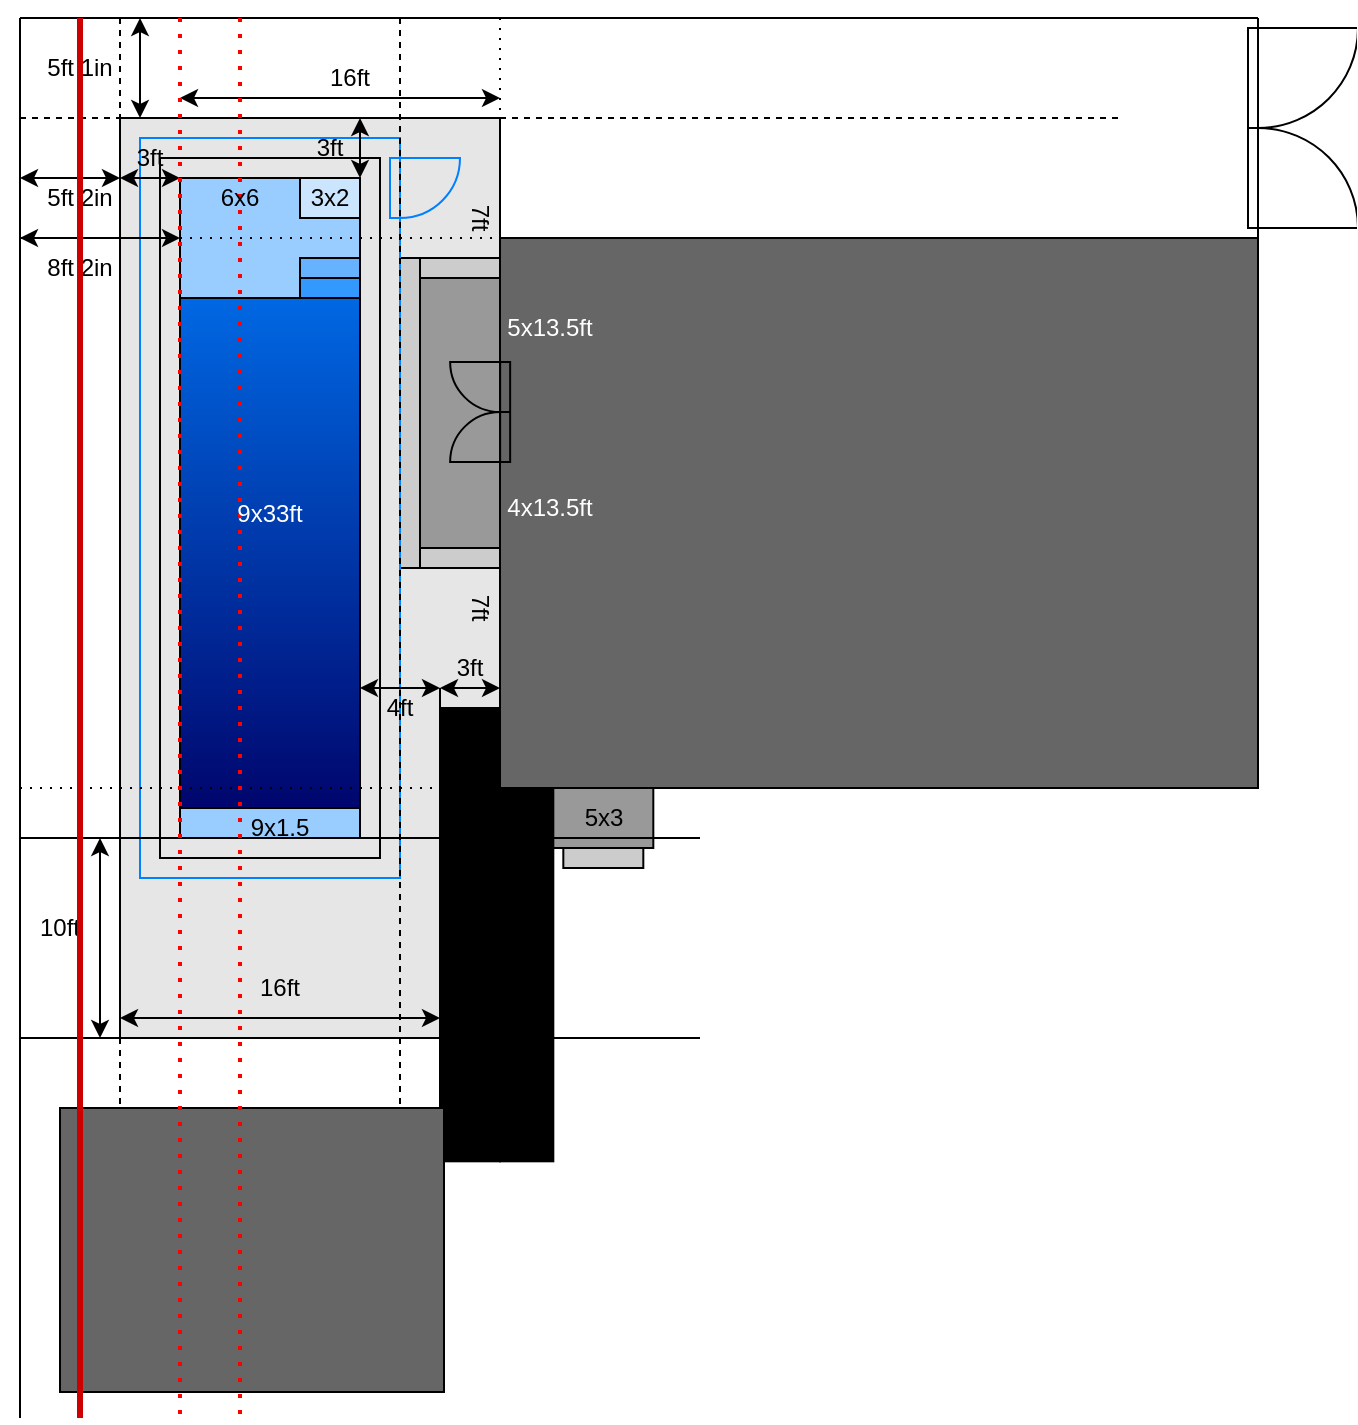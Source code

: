 <mxfile version="17.0.0" type="github">
  <diagram id="cYDBmVYOFc_14CTJ4Xyj" name="Page-1">
    <mxGraphModel dx="1245" dy="1432" grid="1" gridSize="10" guides="1" tooltips="1" connect="1" arrows="1" fold="1" page="1" pageScale="1" pageWidth="850" pageHeight="1100" math="0" shadow="0">
      <root>
        <mxCell id="0" />
        <mxCell id="1" parent="0" />
        <mxCell id="gaOuif3OEhAhwcFUhQUa-3" value="" style="rounded=0;whiteSpace=wrap;html=1;fillColor=#E6E6E6;" parent="1" vertex="1">
          <mxGeometry x="50" y="50" width="190" height="460" as="geometry" />
        </mxCell>
        <mxCell id="VT0sh7oXGwm4QYS-XGYe-3" value="" style="rounded=0;whiteSpace=wrap;html=1;fillColor=#CCCCCC;gradientColor=none;" vertex="1" parent="1">
          <mxGeometry x="190" y="120" width="10" height="155" as="geometry" />
        </mxCell>
        <mxCell id="jbpHn88a3uGicEXrHRVo-7" value="" style="verticalLabelPosition=bottom;html=1;verticalAlign=top;align=center;shape=mxgraph.floorplan.doorRight;aspect=fixed;fillColor=none;gradientColor=none;direction=north;strokeColor=#007FFF;" parent="1" vertex="1">
          <mxGeometry x="185" y="70" width="31.88" height="30" as="geometry" />
        </mxCell>
        <mxCell id="H_WPWcBrMyffaND-7lD4-2" value="" style="rounded=0;whiteSpace=wrap;html=1;fontColor=#FFFFFF;fillColor=none;gradientColor=none;strokeColor=#007FFF;" parent="1" vertex="1">
          <mxGeometry x="60" y="60" width="130" height="370" as="geometry" />
        </mxCell>
        <mxCell id="zBYr0LIhLVNMkPraqiSg-15" value="" style="rounded=0;whiteSpace=wrap;html=1;fillColor=#999999;gradientColor=none;" parent="1" vertex="1">
          <mxGeometry x="200" y="130" width="40" height="135" as="geometry" />
        </mxCell>
        <mxCell id="zBYr0LIhLVNMkPraqiSg-17" value="" style="rounded=0;whiteSpace=wrap;html=1;fillColor=#CCCCCC;gradientColor=none;" parent="1" vertex="1">
          <mxGeometry x="200" y="265" width="40" height="10" as="geometry" />
        </mxCell>
        <mxCell id="zBYr0LIhLVNMkPraqiSg-16" value="" style="rounded=0;whiteSpace=wrap;html=1;fillColor=#CCCCCC;gradientColor=none;" parent="1" vertex="1">
          <mxGeometry x="200" y="120" width="40" height="10" as="geometry" />
        </mxCell>
        <mxCell id="jbpHn88a3uGicEXrHRVo-8" value="" style="rounded=0;whiteSpace=wrap;html=1;fillColor=#666666;gradientColor=none;" parent="1" vertex="1">
          <mxGeometry x="240" y="110" width="379" height="275" as="geometry" />
        </mxCell>
        <mxCell id="jbpHn88a3uGicEXrHRVo-4" value="" style="rounded=0;whiteSpace=wrap;html=1;fillColor=#E6E6E6;gradientColor=none;" parent="1" vertex="1">
          <mxGeometry x="70" y="70" width="110" height="350" as="geometry" />
        </mxCell>
        <mxCell id="jbpHn88a3uGicEXrHRVo-2" value="" style="rounded=0;whiteSpace=wrap;html=1;fillColor=#007FFF;gradientColor=#000066;" parent="1" vertex="1">
          <mxGeometry x="80" y="80" width="90" height="330" as="geometry" />
        </mxCell>
        <mxCell id="zBYr0LIhLVNMkPraqiSg-37" value="" style="rounded=0;whiteSpace=wrap;html=1;fillColor=#99CCFF;gradientColor=none;" parent="1" vertex="1">
          <mxGeometry x="80" y="80" width="90" height="60" as="geometry" />
        </mxCell>
        <mxCell id="zBYr0LIhLVNMkPraqiSg-40" value="" style="rounded=0;whiteSpace=wrap;html=1;fillColor=#3399FF;gradientColor=none;" parent="1" vertex="1">
          <mxGeometry x="140" y="130" width="30" height="10" as="geometry" />
        </mxCell>
        <mxCell id="zBYr0LIhLVNMkPraqiSg-39" value="" style="rounded=0;whiteSpace=wrap;html=1;fillColor=#66B2FF;gradientColor=none;" parent="1" vertex="1">
          <mxGeometry x="140" y="120" width="30" height="10" as="geometry" />
        </mxCell>
        <mxCell id="zBYr0LIhLVNMkPraqiSg-36" value="" style="rounded=0;whiteSpace=wrap;html=1;fillColor=#CCE5FF;gradientColor=none;" parent="1" vertex="1">
          <mxGeometry x="140" y="80" width="30" height="20" as="geometry" />
        </mxCell>
        <mxCell id="zBYr0LIhLVNMkPraqiSg-1" value="" style="endArrow=none;html=1;rounded=0;" parent="1" edge="1">
          <mxGeometry width="50" height="50" relative="1" as="geometry">
            <mxPoint as="sourcePoint" />
            <mxPoint y="700" as="targetPoint" />
          </mxGeometry>
        </mxCell>
        <mxCell id="zBYr0LIhLVNMkPraqiSg-2" value="" style="endArrow=none;html=1;rounded=0;" parent="1" edge="1">
          <mxGeometry width="50" height="50" relative="1" as="geometry">
            <mxPoint as="sourcePoint" />
            <mxPoint x="619" as="targetPoint" />
          </mxGeometry>
        </mxCell>
        <mxCell id="zBYr0LIhLVNMkPraqiSg-3" value="" style="endArrow=none;html=1;rounded=0;dashed=1;dashPattern=1 4;" parent="1" edge="1">
          <mxGeometry width="50" height="50" relative="1" as="geometry">
            <mxPoint x="240" as="sourcePoint" />
            <mxPoint x="240" y="550" as="targetPoint" />
          </mxGeometry>
        </mxCell>
        <mxCell id="zBYr0LIhLVNMkPraqiSg-8" value="" style="endArrow=none;html=1;rounded=0;dashed=1;dashPattern=1 4;" parent="1" edge="1">
          <mxGeometry width="50" height="50" relative="1" as="geometry">
            <mxPoint y="110" as="sourcePoint" />
            <mxPoint x="240" y="110" as="targetPoint" />
          </mxGeometry>
        </mxCell>
        <mxCell id="zBYr0LIhLVNMkPraqiSg-12" value="" style="endArrow=none;dashed=1;html=1;rounded=0;" parent="1" edge="1">
          <mxGeometry width="50" height="50" relative="1" as="geometry">
            <mxPoint x="50" as="sourcePoint" />
            <mxPoint x="50" y="550" as="targetPoint" />
          </mxGeometry>
        </mxCell>
        <mxCell id="zBYr0LIhLVNMkPraqiSg-13" value="" style="endArrow=none;dashed=1;html=1;rounded=0;" parent="1" edge="1">
          <mxGeometry width="50" height="50" relative="1" as="geometry">
            <mxPoint x="190" as="sourcePoint" />
            <mxPoint x="190" y="550" as="targetPoint" />
          </mxGeometry>
        </mxCell>
        <mxCell id="zBYr0LIhLVNMkPraqiSg-24" value="" style="endArrow=none;html=1;rounded=0;" parent="1" edge="1">
          <mxGeometry width="50" height="50" relative="1" as="geometry">
            <mxPoint x="50" y="50" as="sourcePoint" />
            <mxPoint x="240" y="50" as="targetPoint" />
          </mxGeometry>
        </mxCell>
        <mxCell id="zBYr0LIhLVNMkPraqiSg-26" value="" style="endArrow=none;html=1;rounded=0;" parent="1" edge="1">
          <mxGeometry width="50" height="50" relative="1" as="geometry">
            <mxPoint x="50" y="510" as="sourcePoint" />
            <mxPoint x="210" y="510" as="targetPoint" />
          </mxGeometry>
        </mxCell>
        <mxCell id="zBYr0LIhLVNMkPraqiSg-28" value="" style="endArrow=none;html=1;rounded=0;" parent="1" edge="1">
          <mxGeometry width="50" height="50" relative="1" as="geometry">
            <mxPoint x="210" y="345" as="sourcePoint" />
            <mxPoint x="240" y="345" as="targetPoint" />
          </mxGeometry>
        </mxCell>
        <mxCell id="zBYr0LIhLVNMkPraqiSg-30" value="" style="endArrow=none;html=1;rounded=0;dashed=1;dashPattern=1 4;" parent="1" edge="1">
          <mxGeometry width="50" height="50" relative="1" as="geometry">
            <mxPoint y="385" as="sourcePoint" />
            <mxPoint x="240" y="385" as="targetPoint" />
          </mxGeometry>
        </mxCell>
        <mxCell id="zBYr0LIhLVNMkPraqiSg-31" value="" style="endArrow=none;html=1;rounded=0;" parent="1" edge="1">
          <mxGeometry width="50" height="50" relative="1" as="geometry">
            <mxPoint x="210" y="335" as="sourcePoint" />
            <mxPoint x="210" y="510" as="targetPoint" />
          </mxGeometry>
        </mxCell>
        <mxCell id="zBYr0LIhLVNMkPraqiSg-32" value="7ft" style="text;html=1;strokeColor=none;fillColor=none;align=center;verticalAlign=middle;whiteSpace=wrap;rounded=0;rotation=90;" parent="1" vertex="1">
          <mxGeometry x="200" y="85" width="60" height="30" as="geometry" />
        </mxCell>
        <mxCell id="zBYr0LIhLVNMkPraqiSg-34" value="" style="endArrow=none;dashed=1;html=1;rounded=0;" parent="1" edge="1">
          <mxGeometry width="50" height="50" relative="1" as="geometry">
            <mxPoint y="50" as="sourcePoint" />
            <mxPoint x="550" y="50" as="targetPoint" />
          </mxGeometry>
        </mxCell>
        <mxCell id="jbpHn88a3uGicEXrHRVo-3" value="" style="rounded=0;whiteSpace=wrap;html=1;fillColor=#99CCFF;gradientColor=none;" parent="1" vertex="1">
          <mxGeometry x="80" y="395" width="90" height="15" as="geometry" />
        </mxCell>
        <mxCell id="jbpHn88a3uGicEXrHRVo-5" value="" style="endArrow=classic;startArrow=classic;html=1;rounded=0;" parent="1" edge="1">
          <mxGeometry width="50" height="50" relative="1" as="geometry">
            <mxPoint x="80" y="40" as="sourcePoint" />
            <mxPoint x="240" y="40" as="targetPoint" />
          </mxGeometry>
        </mxCell>
        <mxCell id="jbpHn88a3uGicEXrHRVo-6" value="16ft" style="text;html=1;strokeColor=none;fillColor=none;align=center;verticalAlign=middle;whiteSpace=wrap;rounded=0;" parent="1" vertex="1">
          <mxGeometry x="135" y="15" width="60" height="30" as="geometry" />
        </mxCell>
        <mxCell id="H_WPWcBrMyffaND-7lD4-1" value="" style="endArrow=none;html=1;rounded=0;" parent="1" edge="1">
          <mxGeometry width="50" height="50" relative="1" as="geometry">
            <mxPoint x="50" y="50" as="sourcePoint" />
            <mxPoint x="50" y="510" as="targetPoint" />
          </mxGeometry>
        </mxCell>
        <mxCell id="H_WPWcBrMyffaND-7lD4-6" value="" style="verticalLabelPosition=bottom;html=1;verticalAlign=top;align=center;shape=mxgraph.floorplan.doorDouble;aspect=fixed;fontColor=#FFFFFF;strokeColor=#000000;fillColor=none;gradientColor=none;direction=south;" parent="1" vertex="1">
          <mxGeometry x="218.5" y="172" width="26.57" height="50" as="geometry" />
        </mxCell>
        <mxCell id="H_WPWcBrMyffaND-7lD4-7" value="" style="endArrow=none;html=1;rounded=0;" parent="1" edge="1">
          <mxGeometry width="50" height="50" relative="1" as="geometry">
            <mxPoint x="619" as="sourcePoint" />
            <mxPoint x="619" y="110" as="targetPoint" />
          </mxGeometry>
        </mxCell>
        <mxCell id="H_WPWcBrMyffaND-7lD4-8" value="" style="verticalLabelPosition=bottom;html=1;verticalAlign=top;align=center;shape=mxgraph.floorplan.doorDouble;aspect=fixed;fontColor=#FFFFFF;strokeColor=#000000;fillColor=none;gradientColor=none;direction=north;" parent="1" vertex="1">
          <mxGeometry x="614" y="5" width="53.14" height="100" as="geometry" />
        </mxCell>
        <mxCell id="H_WPWcBrMyffaND-7lD4-9" value="" style="endArrow=none;html=1;rounded=0;" parent="1" edge="1">
          <mxGeometry width="50" height="50" relative="1" as="geometry">
            <mxPoint x="240" y="50" as="sourcePoint" />
            <mxPoint x="240" y="110" as="targetPoint" />
          </mxGeometry>
        </mxCell>
        <mxCell id="H_WPWcBrMyffaND-7lD4-10" value="" style="endArrow=classic;startArrow=classic;html=1;rounded=0;fontColor=#FFFFFF;" parent="1" edge="1">
          <mxGeometry width="50" height="50" relative="1" as="geometry">
            <mxPoint x="60" as="sourcePoint" />
            <mxPoint x="60" y="50" as="targetPoint" />
          </mxGeometry>
        </mxCell>
        <mxCell id="H_WPWcBrMyffaND-7lD4-11" value="" style="endArrow=classic;startArrow=classic;html=1;rounded=0;fontColor=#FFFFFF;" parent="1" edge="1">
          <mxGeometry width="50" height="50" relative="1" as="geometry">
            <mxPoint y="80" as="sourcePoint" />
            <mxPoint x="50" y="80" as="targetPoint" />
          </mxGeometry>
        </mxCell>
        <mxCell id="H_WPWcBrMyffaND-7lD4-12" value="5ft 2in" style="text;html=1;strokeColor=none;fillColor=none;align=center;verticalAlign=middle;whiteSpace=wrap;rounded=0;" parent="1" vertex="1">
          <mxGeometry y="75" width="60" height="30" as="geometry" />
        </mxCell>
        <mxCell id="H_WPWcBrMyffaND-7lD4-13" value="5ft 1in" style="text;html=1;strokeColor=none;fillColor=none;align=center;verticalAlign=middle;whiteSpace=wrap;rounded=0;" parent="1" vertex="1">
          <mxGeometry y="10" width="60" height="30" as="geometry" />
        </mxCell>
        <mxCell id="H_WPWcBrMyffaND-7lD4-22" value="" style="rounded=0;whiteSpace=wrap;html=1;fontColor=#FFFFFF;strokeColor=#000000;fillColor=#000000;gradientColor=none;" parent="1" vertex="1">
          <mxGeometry x="210" y="345" width="30" height="226.66" as="geometry" />
        </mxCell>
        <mxCell id="H_WPWcBrMyffaND-7lD4-23" value="" style="rounded=0;whiteSpace=wrap;html=1;fontColor=#FFFFFF;strokeColor=#000000;fillColor=#000000;gradientColor=none;" parent="1" vertex="1">
          <mxGeometry x="240" y="385" width="26.66" height="186.66" as="geometry" />
        </mxCell>
        <mxCell id="H_WPWcBrMyffaND-7lD4-24" value="" style="rounded=0;whiteSpace=wrap;html=1;fillColor=#CCCCCC;gradientColor=none;" parent="1" vertex="1">
          <mxGeometry x="271.66" y="415" width="40" height="10" as="geometry" />
        </mxCell>
        <mxCell id="H_WPWcBrMyffaND-7lD4-25" value="" style="rounded=0;whiteSpace=wrap;html=1;fillColor=#999999;gradientColor=none;" parent="1" vertex="1">
          <mxGeometry x="266.66" y="385" width="50" height="30" as="geometry" />
        </mxCell>
        <mxCell id="H_WPWcBrMyffaND-7lD4-27" value="3x2" style="text;html=1;strokeColor=none;fillColor=none;align=center;verticalAlign=middle;whiteSpace=wrap;rounded=0;" parent="1" vertex="1">
          <mxGeometry x="125" y="75" width="60" height="30" as="geometry" />
        </mxCell>
        <mxCell id="H_WPWcBrMyffaND-7lD4-29" value="5x3" style="text;html=1;strokeColor=none;fillColor=none;align=center;verticalAlign=middle;whiteSpace=wrap;rounded=0;" parent="1" vertex="1">
          <mxGeometry x="261.66" y="385" width="60" height="30" as="geometry" />
        </mxCell>
        <mxCell id="H_WPWcBrMyffaND-7lD4-30" value="" style="rounded=0;whiteSpace=wrap;html=1;fillColor=#666666;gradientColor=none;" parent="1" vertex="1">
          <mxGeometry x="20" y="545" width="192" height="142" as="geometry" />
        </mxCell>
        <mxCell id="gaOuif3OEhAhwcFUhQUa-1" value="9x1.5" style="text;html=1;strokeColor=none;fillColor=none;align=center;verticalAlign=middle;whiteSpace=wrap;rounded=0;" parent="1" vertex="1">
          <mxGeometry x="100" y="390" width="60" height="30" as="geometry" />
        </mxCell>
        <mxCell id="gaOuif3OEhAhwcFUhQUa-7" value="7ft" style="text;html=1;strokeColor=none;fillColor=none;align=center;verticalAlign=middle;whiteSpace=wrap;rounded=0;rotation=90;" parent="1" vertex="1">
          <mxGeometry x="200" y="280" width="60" height="30" as="geometry" />
        </mxCell>
        <mxCell id="gaOuif3OEhAhwcFUhQUa-10" value="" style="endArrow=none;html=1;rounded=0;fontColor=#FFFFFF;" parent="1" edge="1">
          <mxGeometry width="50" height="50" relative="1" as="geometry">
            <mxPoint y="410" as="sourcePoint" />
            <mxPoint x="340" y="410" as="targetPoint" />
          </mxGeometry>
        </mxCell>
        <mxCell id="gaOuif3OEhAhwcFUhQUa-12" value="" style="endArrow=none;html=1;rounded=0;fontColor=#FFFFFF;" parent="1" edge="1">
          <mxGeometry width="50" height="50" relative="1" as="geometry">
            <mxPoint y="510" as="sourcePoint" />
            <mxPoint x="340" y="510" as="targetPoint" />
          </mxGeometry>
        </mxCell>
        <mxCell id="gaOuif3OEhAhwcFUhQUa-13" value="" style="endArrow=classic;startArrow=classic;html=1;rounded=0;fontColor=#FFFFFF;" parent="1" edge="1">
          <mxGeometry width="50" height="50" relative="1" as="geometry">
            <mxPoint x="40" y="410" as="sourcePoint" />
            <mxPoint x="40" y="510" as="targetPoint" />
          </mxGeometry>
        </mxCell>
        <mxCell id="gaOuif3OEhAhwcFUhQUa-14" value="10ft" style="text;html=1;strokeColor=none;fillColor=none;align=center;verticalAlign=middle;whiteSpace=wrap;rounded=0;" parent="1" vertex="1">
          <mxGeometry x="-10" y="440" width="60" height="30" as="geometry" />
        </mxCell>
        <mxCell id="gaOuif3OEhAhwcFUhQUa-15" value="" style="endArrow=classic;startArrow=classic;html=1;rounded=0;fontColor=#FFFFFF;" parent="1" edge="1">
          <mxGeometry width="50" height="50" relative="1" as="geometry">
            <mxPoint y="110" as="sourcePoint" />
            <mxPoint x="80" y="110" as="targetPoint" />
          </mxGeometry>
        </mxCell>
        <mxCell id="gaOuif3OEhAhwcFUhQUa-16" value="8ft 2in" style="text;html=1;strokeColor=none;fillColor=none;align=center;verticalAlign=middle;whiteSpace=wrap;rounded=0;" parent="1" vertex="1">
          <mxGeometry y="110" width="60" height="30" as="geometry" />
        </mxCell>
        <mxCell id="gaOuif3OEhAhwcFUhQUa-17" value="" style="endArrow=classic;startArrow=classic;html=1;rounded=0;fontColor=#FFFFFF;" parent="1" edge="1">
          <mxGeometry width="50" height="50" relative="1" as="geometry">
            <mxPoint x="50" y="80" as="sourcePoint" />
            <mxPoint x="80" y="80" as="targetPoint" />
          </mxGeometry>
        </mxCell>
        <mxCell id="gaOuif3OEhAhwcFUhQUa-19" value="3ft" style="text;html=1;strokeColor=none;fillColor=none;align=center;verticalAlign=middle;whiteSpace=wrap;rounded=0;" parent="1" vertex="1">
          <mxGeometry x="35" y="55" width="60" height="30" as="geometry" />
        </mxCell>
        <mxCell id="gaOuif3OEhAhwcFUhQUa-21" value="" style="endArrow=classic;startArrow=classic;html=1;rounded=0;fontColor=#FFFFFF;" parent="1" edge="1">
          <mxGeometry width="50" height="50" relative="1" as="geometry">
            <mxPoint x="170" y="50" as="sourcePoint" />
            <mxPoint x="170" y="80" as="targetPoint" />
          </mxGeometry>
        </mxCell>
        <mxCell id="gaOuif3OEhAhwcFUhQUa-22" value="3ft" style="text;html=1;strokeColor=none;fillColor=none;align=center;verticalAlign=middle;whiteSpace=wrap;rounded=0;" parent="1" vertex="1">
          <mxGeometry x="125" y="50" width="60" height="30" as="geometry" />
        </mxCell>
        <mxCell id="gaOuif3OEhAhwcFUhQUa-24" value="" style="endArrow=classic;startArrow=classic;html=1;rounded=0;fontColor=#FFFFFF;fontStyle=1" parent="1" edge="1">
          <mxGeometry width="50" height="50" relative="1" as="geometry">
            <mxPoint x="170" y="335" as="sourcePoint" />
            <mxPoint x="210" y="335" as="targetPoint" />
          </mxGeometry>
        </mxCell>
        <mxCell id="gaOuif3OEhAhwcFUhQUa-25" value="4ft" style="text;html=1;strokeColor=none;fillColor=none;align=center;verticalAlign=middle;whiteSpace=wrap;rounded=0;" parent="1" vertex="1">
          <mxGeometry x="160" y="330" width="60" height="30" as="geometry" />
        </mxCell>
        <mxCell id="gaOuif3OEhAhwcFUhQUa-26" value="" style="endArrow=classic;startArrow=classic;html=1;rounded=0;fontColor=#FFFFFF;" parent="1" edge="1">
          <mxGeometry width="50" height="50" relative="1" as="geometry">
            <mxPoint x="50" y="500" as="sourcePoint" />
            <mxPoint x="210" y="500" as="targetPoint" />
          </mxGeometry>
        </mxCell>
        <mxCell id="gaOuif3OEhAhwcFUhQUa-27" value="16ft" style="text;html=1;strokeColor=none;fillColor=none;align=center;verticalAlign=middle;whiteSpace=wrap;rounded=0;" parent="1" vertex="1">
          <mxGeometry x="100" y="470" width="60" height="30" as="geometry" />
        </mxCell>
        <mxCell id="gaOuif3OEhAhwcFUhQUa-28" value="" style="endArrow=classic;startArrow=classic;html=1;rounded=0;fontColor=#FFFFFF;fontStyle=1" parent="1" edge="1">
          <mxGeometry width="50" height="50" relative="1" as="geometry">
            <mxPoint x="210" y="335" as="sourcePoint" />
            <mxPoint x="240" y="335" as="targetPoint" />
          </mxGeometry>
        </mxCell>
        <mxCell id="gaOuif3OEhAhwcFUhQUa-29" value="3ft" style="text;html=1;strokeColor=none;fillColor=none;align=center;verticalAlign=middle;whiteSpace=wrap;rounded=0;" parent="1" vertex="1">
          <mxGeometry x="195" y="310" width="60" height="30" as="geometry" />
        </mxCell>
        <mxCell id="VT0sh7oXGwm4QYS-XGYe-1" value="" style="endArrow=none;html=1;rounded=0;strokeColor=#CC0000;strokeWidth=3;" edge="1" parent="1">
          <mxGeometry width="50" height="50" relative="1" as="geometry">
            <mxPoint x="30" as="sourcePoint" />
            <mxPoint x="30" y="700" as="targetPoint" />
          </mxGeometry>
        </mxCell>
        <mxCell id="VT0sh7oXGwm4QYS-XGYe-2" value="" style="endArrow=none;dashed=1;html=1;dashPattern=1 3;strokeWidth=2;rounded=0;strokeColor=#FF0000;" edge="1" parent="1">
          <mxGeometry width="50" height="50" relative="1" as="geometry">
            <mxPoint x="110" as="sourcePoint" />
            <mxPoint x="110" y="700" as="targetPoint" />
          </mxGeometry>
        </mxCell>
        <mxCell id="zBYr0LIhLVNMkPraqiSg-14" value="" style="endArrow=none;dashed=1;html=1;dashPattern=1 3;strokeWidth=2;rounded=0;strokeColor=#FF0000;" parent="1" edge="1">
          <mxGeometry width="50" height="50" relative="1" as="geometry">
            <mxPoint x="80" as="sourcePoint" />
            <mxPoint x="80" y="700" as="targetPoint" />
          </mxGeometry>
        </mxCell>
        <mxCell id="gaOuif3OEhAhwcFUhQUa-8" value="&lt;font color=&quot;#ffffff&quot;&gt;5x13.5ft&lt;/font&gt;" style="text;html=1;strokeColor=none;fillColor=none;align=center;verticalAlign=middle;whiteSpace=wrap;rounded=0;rotation=0;" parent="1" vertex="1">
          <mxGeometry x="235" y="140" width="60" height="30" as="geometry" />
        </mxCell>
        <mxCell id="VT0sh7oXGwm4QYS-XGYe-5" value="&lt;font color=&quot;#ffffff&quot;&gt;4x13.5ft&lt;/font&gt;" style="text;html=1;strokeColor=none;fillColor=none;align=center;verticalAlign=middle;whiteSpace=wrap;rounded=0;rotation=0;" vertex="1" parent="1">
          <mxGeometry x="235" y="230" width="60" height="30" as="geometry" />
        </mxCell>
        <mxCell id="jbpHn88a3uGicEXrHRVo-1" value="9x33ft" style="text;html=1;strokeColor=none;fillColor=none;align=center;verticalAlign=middle;whiteSpace=wrap;rounded=0;fontColor=#FFFFFF;" parent="1" vertex="1">
          <mxGeometry x="95" y="232.5" width="60" height="30" as="geometry" />
        </mxCell>
        <mxCell id="H_WPWcBrMyffaND-7lD4-26" value="6x6" style="text;html=1;strokeColor=none;fillColor=none;align=center;verticalAlign=middle;whiteSpace=wrap;rounded=0;" parent="1" vertex="1">
          <mxGeometry x="80" y="75" width="60" height="30" as="geometry" />
        </mxCell>
      </root>
    </mxGraphModel>
  </diagram>
</mxfile>
